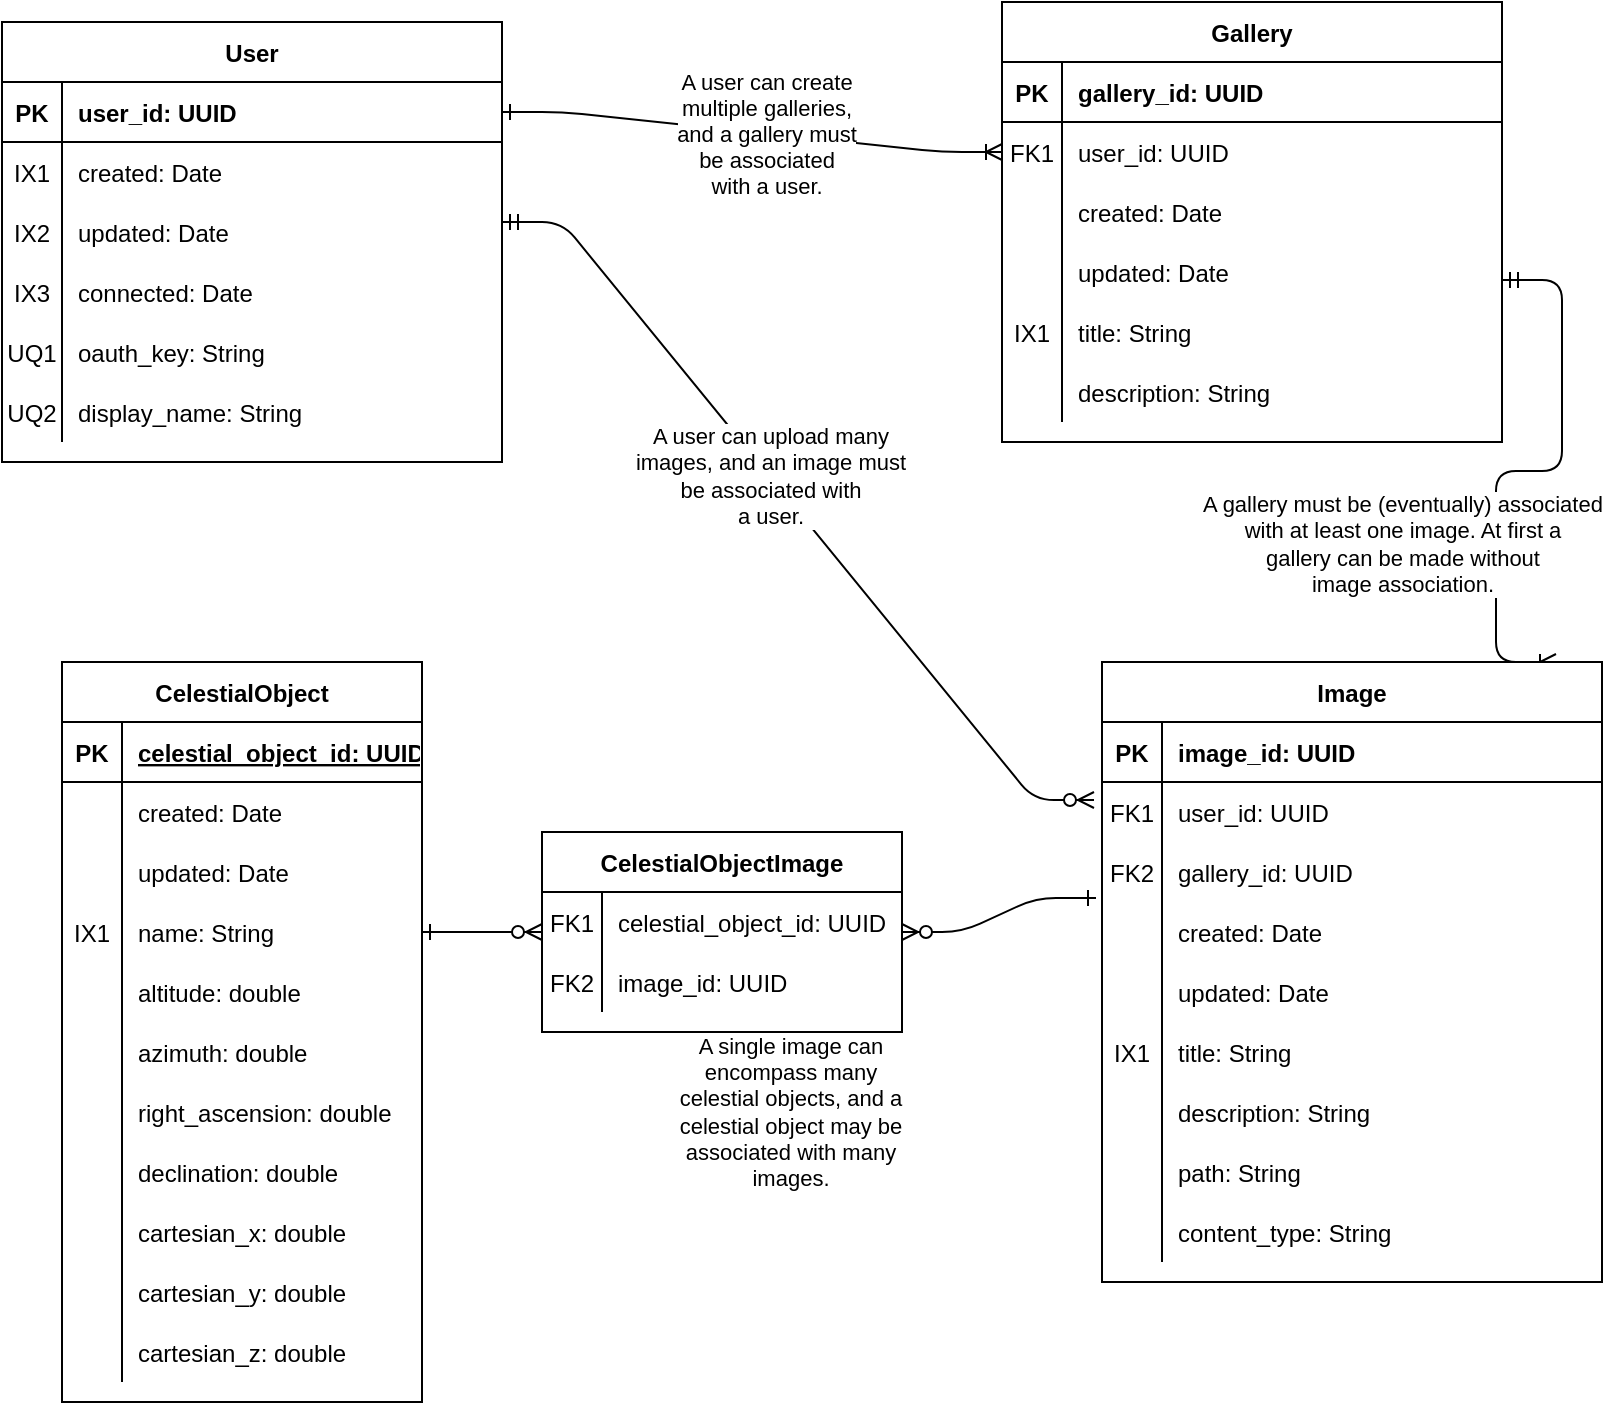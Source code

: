 <mxfile version="14.4.6" type="device"><diagram id="R2lEEEUBdFMjLlhIrx00" name="Page-1"><mxGraphModel dx="1422" dy="791" grid="1" gridSize="10" guides="1" tooltips="1" connect="1" arrows="1" fold="1" page="1" pageScale="1" pageWidth="850" pageHeight="1100" math="0" shadow="0" extFonts="Permanent Marker^https://fonts.googleapis.com/css?family=Permanent+Marker"><root><mxCell id="0"/><mxCell id="1" parent="0"/><mxCell id="C-vyLk0tnHw3VtMMgP7b-1" value="" style="edgeStyle=entityRelationEdgeStyle;endArrow=ERoneToMany;startArrow=ERone;endFill=0;startFill=0;entryX=0;entryY=0.5;entryDx=0;entryDy=0;" parent="1" source="C-vyLk0tnHw3VtMMgP7b-24" target="vLoRYLXbS6S1RseiI0QQ-37" edge="1"><mxGeometry width="100" height="100" relative="1" as="geometry"><mxPoint x="340" y="720" as="sourcePoint"/><mxPoint x="440" y="620" as="targetPoint"/></mxGeometry></mxCell><mxCell id="vLoRYLXbS6S1RseiI0QQ-40" value="&lt;div&gt;A user can create&lt;/div&gt;&lt;div&gt;multiple galleries,&lt;/div&gt;&lt;div&gt;and a gallery must&lt;/div&gt;&lt;div&gt;be associated&lt;/div&gt;&lt;div&gt;with a user.&lt;br&gt;&lt;/div&gt;" style="edgeLabel;html=1;align=center;verticalAlign=middle;resizable=0;points=[];" parent="C-vyLk0tnHw3VtMMgP7b-1" vertex="1" connectable="0"><mxGeometry x="0.053" relative="1" as="geometry"><mxPoint as="offset"/></mxGeometry></mxCell><mxCell id="C-vyLk0tnHw3VtMMgP7b-12" value="" style="edgeStyle=entityRelationEdgeStyle;endArrow=ERoneToMany;startArrow=ERmandOne;endFill=0;startFill=0;entryX=0.908;entryY=-0.003;entryDx=0;entryDy=0;entryPerimeter=0;" parent="1" edge="1"><mxGeometry width="100" height="100" relative="1" as="geometry"><mxPoint x="790" y="239.03" as="sourcePoint"/><mxPoint x="817" y="430.0" as="targetPoint"/></mxGeometry></mxCell><mxCell id="vLoRYLXbS6S1RseiI0QQ-46" value="&lt;div&gt;A gallery must be (eventually) associated&lt;/div&gt;&lt;div&gt;with at least one image. At first a&lt;/div&gt;&lt;div&gt;gallery can be made without&lt;/div&gt;&lt;div&gt;image association.&lt;/div&gt;" style="edgeLabel;html=1;align=center;verticalAlign=middle;resizable=0;points=[];" parent="C-vyLk0tnHw3VtMMgP7b-12" vertex="1" connectable="0"><mxGeometry x="0.116" y="1" relative="1" as="geometry"><mxPoint x="-48" y="35.97" as="offset"/></mxGeometry></mxCell><mxCell id="C-vyLk0tnHw3VtMMgP7b-2" value="Gallery" style="shape=table;startSize=30;container=1;collapsible=1;childLayout=tableLayout;fixedRows=1;rowLines=0;fontStyle=1;align=center;resizeLast=1;" parent="1" vertex="1"><mxGeometry x="540" y="100" width="250" height="220" as="geometry"/></mxCell><mxCell id="C-vyLk0tnHw3VtMMgP7b-3" value="" style="shape=partialRectangle;collapsible=0;dropTarget=0;pointerEvents=0;fillColor=none;points=[[0,0.5],[1,0.5]];portConstraint=eastwest;top=0;left=0;right=0;bottom=1;" parent="C-vyLk0tnHw3VtMMgP7b-2" vertex="1"><mxGeometry y="30" width="250" height="30" as="geometry"/></mxCell><mxCell id="C-vyLk0tnHw3VtMMgP7b-4" value="PK" style="shape=partialRectangle;overflow=hidden;connectable=0;fillColor=none;top=0;left=0;bottom=0;right=0;fontStyle=1;" parent="C-vyLk0tnHw3VtMMgP7b-3" vertex="1"><mxGeometry width="30" height="30" as="geometry"/></mxCell><mxCell id="C-vyLk0tnHw3VtMMgP7b-5" value="gallery_id: UUID" style="shape=partialRectangle;overflow=hidden;connectable=0;fillColor=none;top=0;left=0;bottom=0;right=0;align=left;spacingLeft=6;fontStyle=1;" parent="C-vyLk0tnHw3VtMMgP7b-3" vertex="1"><mxGeometry x="30" width="220" height="30" as="geometry"/></mxCell><mxCell id="vLoRYLXbS6S1RseiI0QQ-37" value="" style="shape=partialRectangle;collapsible=0;dropTarget=0;pointerEvents=0;fillColor=none;points=[[0,0.5],[1,0.5]];portConstraint=eastwest;top=0;left=0;right=0;bottom=0;" parent="C-vyLk0tnHw3VtMMgP7b-2" vertex="1"><mxGeometry y="60" width="250" height="30" as="geometry"/></mxCell><mxCell id="vLoRYLXbS6S1RseiI0QQ-38" value="FK1" style="shape=partialRectangle;overflow=hidden;connectable=0;fillColor=none;top=0;left=0;bottom=0;right=0;" parent="vLoRYLXbS6S1RseiI0QQ-37" vertex="1"><mxGeometry width="30" height="30" as="geometry"/></mxCell><mxCell id="vLoRYLXbS6S1RseiI0QQ-39" value="user_id: UUID" style="shape=partialRectangle;overflow=hidden;connectable=0;fillColor=none;top=0;left=0;bottom=0;right=0;align=left;spacingLeft=6;" parent="vLoRYLXbS6S1RseiI0QQ-37" vertex="1"><mxGeometry x="30" width="220" height="30" as="geometry"/></mxCell><mxCell id="C-vyLk0tnHw3VtMMgP7b-6" value="" style="shape=partialRectangle;collapsible=0;dropTarget=0;pointerEvents=0;fillColor=none;points=[[0,0.5],[1,0.5]];portConstraint=eastwest;top=0;left=0;right=0;bottom=0;" parent="C-vyLk0tnHw3VtMMgP7b-2" vertex="1"><mxGeometry y="90" width="250" height="30" as="geometry"/></mxCell><mxCell id="C-vyLk0tnHw3VtMMgP7b-7" value="" style="shape=partialRectangle;overflow=hidden;connectable=0;fillColor=none;top=0;left=0;bottom=0;right=0;" parent="C-vyLk0tnHw3VtMMgP7b-6" vertex="1"><mxGeometry width="30" height="30" as="geometry"/></mxCell><mxCell id="C-vyLk0tnHw3VtMMgP7b-8" value="created: Date" style="shape=partialRectangle;overflow=hidden;connectable=0;fillColor=none;top=0;left=0;bottom=0;right=0;align=left;spacingLeft=6;" parent="C-vyLk0tnHw3VtMMgP7b-6" vertex="1"><mxGeometry x="30" width="220" height="30" as="geometry"/></mxCell><mxCell id="C-vyLk0tnHw3VtMMgP7b-9" value="" style="shape=partialRectangle;collapsible=0;dropTarget=0;pointerEvents=0;fillColor=none;points=[[0,0.5],[1,0.5]];portConstraint=eastwest;top=0;left=0;right=0;bottom=0;" parent="C-vyLk0tnHw3VtMMgP7b-2" vertex="1"><mxGeometry y="120" width="250" height="30" as="geometry"/></mxCell><mxCell id="C-vyLk0tnHw3VtMMgP7b-10" value="" style="shape=partialRectangle;overflow=hidden;connectable=0;fillColor=none;top=0;left=0;bottom=0;right=0;" parent="C-vyLk0tnHw3VtMMgP7b-9" vertex="1"><mxGeometry width="30" height="30" as="geometry"/></mxCell><mxCell id="C-vyLk0tnHw3VtMMgP7b-11" value="updated: Date" style="shape=partialRectangle;overflow=hidden;connectable=0;fillColor=none;top=0;left=0;bottom=0;right=0;align=left;spacingLeft=6;" parent="C-vyLk0tnHw3VtMMgP7b-9" vertex="1"><mxGeometry x="30" width="220" height="30" as="geometry"/></mxCell><mxCell id="vLoRYLXbS6S1RseiI0QQ-13" value="" style="shape=partialRectangle;collapsible=0;dropTarget=0;pointerEvents=0;fillColor=none;points=[[0,0.5],[1,0.5]];portConstraint=eastwest;top=0;left=0;right=0;bottom=0;" parent="C-vyLk0tnHw3VtMMgP7b-2" vertex="1"><mxGeometry y="150" width="250" height="30" as="geometry"/></mxCell><mxCell id="vLoRYLXbS6S1RseiI0QQ-14" value="IX1" style="shape=partialRectangle;overflow=hidden;connectable=0;fillColor=none;top=0;left=0;bottom=0;right=0;" parent="vLoRYLXbS6S1RseiI0QQ-13" vertex="1"><mxGeometry width="30" height="30" as="geometry"/></mxCell><mxCell id="vLoRYLXbS6S1RseiI0QQ-15" value="title: String" style="shape=partialRectangle;overflow=hidden;connectable=0;fillColor=none;top=0;left=0;bottom=0;right=0;align=left;spacingLeft=6;" parent="vLoRYLXbS6S1RseiI0QQ-13" vertex="1"><mxGeometry x="30" width="220" height="30" as="geometry"/></mxCell><mxCell id="vLoRYLXbS6S1RseiI0QQ-16" value="" style="shape=partialRectangle;collapsible=0;dropTarget=0;pointerEvents=0;fillColor=none;points=[[0,0.5],[1,0.5]];portConstraint=eastwest;top=0;left=0;right=0;bottom=0;" parent="C-vyLk0tnHw3VtMMgP7b-2" vertex="1"><mxGeometry y="180" width="250" height="30" as="geometry"/></mxCell><mxCell id="vLoRYLXbS6S1RseiI0QQ-17" value="" style="shape=partialRectangle;overflow=hidden;connectable=0;fillColor=none;top=0;left=0;bottom=0;right=0;" parent="vLoRYLXbS6S1RseiI0QQ-16" vertex="1"><mxGeometry width="30" height="30" as="geometry"/></mxCell><mxCell id="vLoRYLXbS6S1RseiI0QQ-18" value="description: String" style="shape=partialRectangle;overflow=hidden;connectable=0;fillColor=none;top=0;left=0;bottom=0;right=0;align=left;spacingLeft=6;" parent="vLoRYLXbS6S1RseiI0QQ-16" vertex="1"><mxGeometry x="30" width="220" height="30" as="geometry"/></mxCell><mxCell id="C-vyLk0tnHw3VtMMgP7b-13" value="Image" style="shape=table;startSize=30;container=1;collapsible=1;childLayout=tableLayout;fixedRows=1;rowLines=0;fontStyle=1;align=center;resizeLast=1;" parent="1" vertex="1"><mxGeometry x="590" y="430" width="250" height="310" as="geometry"/></mxCell><mxCell id="C-vyLk0tnHw3VtMMgP7b-14" value="" style="shape=partialRectangle;collapsible=0;dropTarget=0;pointerEvents=0;fillColor=none;points=[[0,0.5],[1,0.5]];portConstraint=eastwest;top=0;left=0;right=0;bottom=1;" parent="C-vyLk0tnHw3VtMMgP7b-13" vertex="1"><mxGeometry y="30" width="250" height="30" as="geometry"/></mxCell><mxCell id="C-vyLk0tnHw3VtMMgP7b-15" value="PK" style="shape=partialRectangle;overflow=hidden;connectable=0;fillColor=none;top=0;left=0;bottom=0;right=0;fontStyle=1;" parent="C-vyLk0tnHw3VtMMgP7b-14" vertex="1"><mxGeometry width="30" height="30" as="geometry"/></mxCell><mxCell id="C-vyLk0tnHw3VtMMgP7b-16" value="image_id: UUID" style="shape=partialRectangle;overflow=hidden;connectable=0;fillColor=none;top=0;left=0;bottom=0;right=0;align=left;spacingLeft=6;fontStyle=1;" parent="C-vyLk0tnHw3VtMMgP7b-14" vertex="1"><mxGeometry x="30" width="220" height="30" as="geometry"/></mxCell><mxCell id="vLoRYLXbS6S1RseiI0QQ-42" value="" style="shape=partialRectangle;collapsible=0;dropTarget=0;pointerEvents=0;fillColor=none;points=[[0,0.5],[1,0.5]];portConstraint=eastwest;top=0;left=0;right=0;bottom=0;" parent="C-vyLk0tnHw3VtMMgP7b-13" vertex="1"><mxGeometry y="60" width="250" height="30" as="geometry"/></mxCell><mxCell id="vLoRYLXbS6S1RseiI0QQ-43" value="FK1" style="shape=partialRectangle;overflow=hidden;connectable=0;fillColor=none;top=0;left=0;bottom=0;right=0;" parent="vLoRYLXbS6S1RseiI0QQ-42" vertex="1"><mxGeometry width="30" height="30" as="geometry"/></mxCell><mxCell id="vLoRYLXbS6S1RseiI0QQ-44" value="user_id: UUID" style="shape=partialRectangle;overflow=hidden;connectable=0;fillColor=none;top=0;left=0;bottom=0;right=0;align=left;spacingLeft=6;" parent="vLoRYLXbS6S1RseiI0QQ-42" vertex="1"><mxGeometry x="30" width="220" height="30" as="geometry"/></mxCell><mxCell id="vLoRYLXbS6S1RseiI0QQ-47" value="" style="shape=partialRectangle;collapsible=0;dropTarget=0;pointerEvents=0;fillColor=none;points=[[0,0.5],[1,0.5]];portConstraint=eastwest;top=0;left=0;right=0;bottom=0;" parent="C-vyLk0tnHw3VtMMgP7b-13" vertex="1"><mxGeometry y="90" width="250" height="30" as="geometry"/></mxCell><mxCell id="vLoRYLXbS6S1RseiI0QQ-48" value="FK2" style="shape=partialRectangle;overflow=hidden;connectable=0;fillColor=none;top=0;left=0;bottom=0;right=0;" parent="vLoRYLXbS6S1RseiI0QQ-47" vertex="1"><mxGeometry width="30" height="30" as="geometry"/></mxCell><mxCell id="vLoRYLXbS6S1RseiI0QQ-49" value="gallery_id: UUID" style="shape=partialRectangle;overflow=hidden;connectable=0;fillColor=none;top=0;left=0;bottom=0;right=0;align=left;spacingLeft=6;" parent="vLoRYLXbS6S1RseiI0QQ-47" vertex="1"><mxGeometry x="30" width="220" height="30" as="geometry"/></mxCell><mxCell id="C-vyLk0tnHw3VtMMgP7b-17" value="" style="shape=partialRectangle;collapsible=0;dropTarget=0;pointerEvents=0;fillColor=none;points=[[0,0.5],[1,0.5]];portConstraint=eastwest;top=0;left=0;right=0;bottom=0;" parent="C-vyLk0tnHw3VtMMgP7b-13" vertex="1"><mxGeometry y="120" width="250" height="30" as="geometry"/></mxCell><mxCell id="C-vyLk0tnHw3VtMMgP7b-18" value="" style="shape=partialRectangle;overflow=hidden;connectable=0;fillColor=none;top=0;left=0;bottom=0;right=0;" parent="C-vyLk0tnHw3VtMMgP7b-17" vertex="1"><mxGeometry width="30" height="30" as="geometry"/></mxCell><mxCell id="C-vyLk0tnHw3VtMMgP7b-19" value="created: Date" style="shape=partialRectangle;overflow=hidden;connectable=0;fillColor=none;top=0;left=0;bottom=0;right=0;align=left;spacingLeft=6;" parent="C-vyLk0tnHw3VtMMgP7b-17" vertex="1"><mxGeometry x="30" width="220" height="30" as="geometry"/></mxCell><mxCell id="C-vyLk0tnHw3VtMMgP7b-20" value="" style="shape=partialRectangle;collapsible=0;dropTarget=0;pointerEvents=0;fillColor=none;points=[[0,0.5],[1,0.5]];portConstraint=eastwest;top=0;left=0;right=0;bottom=0;" parent="C-vyLk0tnHw3VtMMgP7b-13" vertex="1"><mxGeometry y="150" width="250" height="30" as="geometry"/></mxCell><mxCell id="C-vyLk0tnHw3VtMMgP7b-21" value="" style="shape=partialRectangle;overflow=hidden;connectable=0;fillColor=none;top=0;left=0;bottom=0;right=0;" parent="C-vyLk0tnHw3VtMMgP7b-20" vertex="1"><mxGeometry width="30" height="30" as="geometry"/></mxCell><mxCell id="C-vyLk0tnHw3VtMMgP7b-22" value="updated: Date" style="shape=partialRectangle;overflow=hidden;connectable=0;fillColor=none;top=0;left=0;bottom=0;right=0;align=left;spacingLeft=6;" parent="C-vyLk0tnHw3VtMMgP7b-20" vertex="1"><mxGeometry x="30" width="220" height="30" as="geometry"/></mxCell><mxCell id="vLoRYLXbS6S1RseiI0QQ-19" value="" style="shape=partialRectangle;collapsible=0;dropTarget=0;pointerEvents=0;fillColor=none;points=[[0,0.5],[1,0.5]];portConstraint=eastwest;top=0;left=0;right=0;bottom=0;" parent="C-vyLk0tnHw3VtMMgP7b-13" vertex="1"><mxGeometry y="180" width="250" height="30" as="geometry"/></mxCell><mxCell id="vLoRYLXbS6S1RseiI0QQ-20" value="IX1" style="shape=partialRectangle;overflow=hidden;connectable=0;fillColor=none;top=0;left=0;bottom=0;right=0;" parent="vLoRYLXbS6S1RseiI0QQ-19" vertex="1"><mxGeometry width="30" height="30" as="geometry"/></mxCell><mxCell id="vLoRYLXbS6S1RseiI0QQ-21" value="title: String" style="shape=partialRectangle;overflow=hidden;connectable=0;fillColor=none;top=0;left=0;bottom=0;right=0;align=left;spacingLeft=6;" parent="vLoRYLXbS6S1RseiI0QQ-19" vertex="1"><mxGeometry x="30" width="220" height="30" as="geometry"/></mxCell><mxCell id="vLoRYLXbS6S1RseiI0QQ-22" value="" style="shape=partialRectangle;collapsible=0;dropTarget=0;pointerEvents=0;fillColor=none;points=[[0,0.5],[1,0.5]];portConstraint=eastwest;top=0;left=0;right=0;bottom=0;" parent="C-vyLk0tnHw3VtMMgP7b-13" vertex="1"><mxGeometry y="210" width="250" height="30" as="geometry"/></mxCell><mxCell id="vLoRYLXbS6S1RseiI0QQ-23" value="" style="shape=partialRectangle;overflow=hidden;connectable=0;fillColor=none;top=0;left=0;bottom=0;right=0;" parent="vLoRYLXbS6S1RseiI0QQ-22" vertex="1"><mxGeometry width="30" height="30" as="geometry"/></mxCell><mxCell id="vLoRYLXbS6S1RseiI0QQ-24" value="description: String" style="shape=partialRectangle;overflow=hidden;connectable=0;fillColor=none;top=0;left=0;bottom=0;right=0;align=left;spacingLeft=6;" parent="vLoRYLXbS6S1RseiI0QQ-22" vertex="1"><mxGeometry x="30" width="220" height="30" as="geometry"/></mxCell><mxCell id="vLoRYLXbS6S1RseiI0QQ-28" value="" style="shape=partialRectangle;collapsible=0;dropTarget=0;pointerEvents=0;fillColor=none;points=[[0,0.5],[1,0.5]];portConstraint=eastwest;top=0;left=0;right=0;bottom=0;" parent="C-vyLk0tnHw3VtMMgP7b-13" vertex="1"><mxGeometry y="240" width="250" height="30" as="geometry"/></mxCell><mxCell id="vLoRYLXbS6S1RseiI0QQ-29" value="" style="shape=partialRectangle;overflow=hidden;connectable=0;fillColor=none;top=0;left=0;bottom=0;right=0;" parent="vLoRYLXbS6S1RseiI0QQ-28" vertex="1"><mxGeometry width="30" height="30" as="geometry"/></mxCell><mxCell id="vLoRYLXbS6S1RseiI0QQ-30" value="path: String" style="shape=partialRectangle;overflow=hidden;connectable=0;fillColor=none;top=0;left=0;bottom=0;right=0;align=left;spacingLeft=6;" parent="vLoRYLXbS6S1RseiI0QQ-28" vertex="1"><mxGeometry x="30" width="220" height="30" as="geometry"/></mxCell><mxCell id="vLoRYLXbS6S1RseiI0QQ-34" value="" style="shape=partialRectangle;collapsible=0;dropTarget=0;pointerEvents=0;fillColor=none;points=[[0,0.5],[1,0.5]];portConstraint=eastwest;top=0;left=0;right=0;bottom=0;" parent="C-vyLk0tnHw3VtMMgP7b-13" vertex="1"><mxGeometry y="270" width="250" height="30" as="geometry"/></mxCell><mxCell id="vLoRYLXbS6S1RseiI0QQ-35" value="" style="shape=partialRectangle;overflow=hidden;connectable=0;fillColor=none;top=0;left=0;bottom=0;right=0;" parent="vLoRYLXbS6S1RseiI0QQ-34" vertex="1"><mxGeometry width="30" height="30" as="geometry"/></mxCell><mxCell id="vLoRYLXbS6S1RseiI0QQ-36" value="content_type: String" style="shape=partialRectangle;overflow=hidden;connectable=0;fillColor=none;top=0;left=0;bottom=0;right=0;align=left;spacingLeft=6;" parent="vLoRYLXbS6S1RseiI0QQ-34" vertex="1"><mxGeometry x="30" width="220" height="30" as="geometry"/></mxCell><mxCell id="C-vyLk0tnHw3VtMMgP7b-23" value="User" style="shape=table;startSize=30;container=1;collapsible=1;childLayout=tableLayout;fixedRows=1;rowLines=0;fontStyle=1;align=center;resizeLast=1;" parent="1" vertex="1"><mxGeometry x="40" y="110" width="250" height="220" as="geometry"/></mxCell><mxCell id="C-vyLk0tnHw3VtMMgP7b-24" value="" style="shape=partialRectangle;collapsible=0;dropTarget=0;pointerEvents=0;fillColor=none;points=[[0,0.5],[1,0.5]];portConstraint=eastwest;top=0;left=0;right=0;bottom=1;" parent="C-vyLk0tnHw3VtMMgP7b-23" vertex="1"><mxGeometry y="30" width="250" height="30" as="geometry"/></mxCell><mxCell id="C-vyLk0tnHw3VtMMgP7b-25" value="PK" style="shape=partialRectangle;overflow=hidden;connectable=0;fillColor=none;top=0;left=0;bottom=0;right=0;fontStyle=1;" parent="C-vyLk0tnHw3VtMMgP7b-24" vertex="1"><mxGeometry width="30" height="30" as="geometry"/></mxCell><mxCell id="C-vyLk0tnHw3VtMMgP7b-26" value="user_id: UUID " style="shape=partialRectangle;overflow=hidden;connectable=0;fillColor=none;top=0;left=0;bottom=0;right=0;align=left;spacingLeft=6;fontStyle=1;" parent="C-vyLk0tnHw3VtMMgP7b-24" vertex="1"><mxGeometry x="30" width="220" height="30" as="geometry"/></mxCell><mxCell id="C-vyLk0tnHw3VtMMgP7b-27" value="" style="shape=partialRectangle;collapsible=0;dropTarget=0;pointerEvents=0;fillColor=none;points=[[0,0.5],[1,0.5]];portConstraint=eastwest;top=0;left=0;right=0;bottom=0;" parent="C-vyLk0tnHw3VtMMgP7b-23" vertex="1"><mxGeometry y="60" width="250" height="30" as="geometry"/></mxCell><mxCell id="C-vyLk0tnHw3VtMMgP7b-28" value="IX1" style="shape=partialRectangle;overflow=hidden;connectable=0;fillColor=none;top=0;left=0;bottom=0;right=0;" parent="C-vyLk0tnHw3VtMMgP7b-27" vertex="1"><mxGeometry width="30" height="30" as="geometry"/></mxCell><mxCell id="C-vyLk0tnHw3VtMMgP7b-29" value="created: Date" style="shape=partialRectangle;overflow=hidden;connectable=0;fillColor=none;top=0;left=0;bottom=0;right=0;align=left;spacingLeft=6;" parent="C-vyLk0tnHw3VtMMgP7b-27" vertex="1"><mxGeometry x="30" width="220" height="30" as="geometry"/></mxCell><mxCell id="vLoRYLXbS6S1RseiI0QQ-1" value="" style="shape=partialRectangle;collapsible=0;dropTarget=0;pointerEvents=0;fillColor=none;points=[[0,0.5],[1,0.5]];portConstraint=eastwest;top=0;left=0;right=0;bottom=0;" parent="C-vyLk0tnHw3VtMMgP7b-23" vertex="1"><mxGeometry y="90" width="250" height="30" as="geometry"/></mxCell><mxCell id="vLoRYLXbS6S1RseiI0QQ-2" value="IX2" style="shape=partialRectangle;overflow=hidden;connectable=0;fillColor=none;top=0;left=0;bottom=0;right=0;" parent="vLoRYLXbS6S1RseiI0QQ-1" vertex="1"><mxGeometry width="30" height="30" as="geometry"/></mxCell><mxCell id="vLoRYLXbS6S1RseiI0QQ-3" value="updated: Date" style="shape=partialRectangle;overflow=hidden;connectable=0;fillColor=none;top=0;left=0;bottom=0;right=0;align=left;spacingLeft=6;" parent="vLoRYLXbS6S1RseiI0QQ-1" vertex="1"><mxGeometry x="30" width="220" height="30" as="geometry"/></mxCell><mxCell id="vLoRYLXbS6S1RseiI0QQ-4" value="" style="shape=partialRectangle;collapsible=0;dropTarget=0;pointerEvents=0;fillColor=none;points=[[0,0.5],[1,0.5]];portConstraint=eastwest;top=0;left=0;right=0;bottom=0;" parent="C-vyLk0tnHw3VtMMgP7b-23" vertex="1"><mxGeometry y="120" width="250" height="30" as="geometry"/></mxCell><mxCell id="vLoRYLXbS6S1RseiI0QQ-5" value="IX3" style="shape=partialRectangle;overflow=hidden;connectable=0;fillColor=none;top=0;left=0;bottom=0;right=0;" parent="vLoRYLXbS6S1RseiI0QQ-4" vertex="1"><mxGeometry width="30" height="30" as="geometry"/></mxCell><mxCell id="vLoRYLXbS6S1RseiI0QQ-6" value="connected: Date" style="shape=partialRectangle;overflow=hidden;connectable=0;fillColor=none;top=0;left=0;bottom=0;right=0;align=left;spacingLeft=6;" parent="vLoRYLXbS6S1RseiI0QQ-4" vertex="1"><mxGeometry x="30" width="220" height="30" as="geometry"/></mxCell><mxCell id="vLoRYLXbS6S1RseiI0QQ-7" value="" style="shape=partialRectangle;collapsible=0;dropTarget=0;pointerEvents=0;fillColor=none;points=[[0,0.5],[1,0.5]];portConstraint=eastwest;top=0;left=0;right=0;bottom=0;" parent="C-vyLk0tnHw3VtMMgP7b-23" vertex="1"><mxGeometry y="150" width="250" height="30" as="geometry"/></mxCell><mxCell id="vLoRYLXbS6S1RseiI0QQ-8" value="UQ1" style="shape=partialRectangle;overflow=hidden;connectable=0;fillColor=none;top=0;left=0;bottom=0;right=0;" parent="vLoRYLXbS6S1RseiI0QQ-7" vertex="1"><mxGeometry width="30" height="30" as="geometry"/></mxCell><mxCell id="vLoRYLXbS6S1RseiI0QQ-9" value="oauth_key: String" style="shape=partialRectangle;overflow=hidden;connectable=0;fillColor=none;top=0;left=0;bottom=0;right=0;align=left;spacingLeft=6;" parent="vLoRYLXbS6S1RseiI0QQ-7" vertex="1"><mxGeometry x="30" width="220" height="30" as="geometry"/></mxCell><mxCell id="vLoRYLXbS6S1RseiI0QQ-10" value="" style="shape=partialRectangle;collapsible=0;dropTarget=0;pointerEvents=0;fillColor=none;points=[[0,0.5],[1,0.5]];portConstraint=eastwest;top=0;left=0;right=0;bottom=0;" parent="C-vyLk0tnHw3VtMMgP7b-23" vertex="1"><mxGeometry y="180" width="250" height="30" as="geometry"/></mxCell><mxCell id="vLoRYLXbS6S1RseiI0QQ-11" value="UQ2" style="shape=partialRectangle;overflow=hidden;connectable=0;fillColor=none;top=0;left=0;bottom=0;right=0;" parent="vLoRYLXbS6S1RseiI0QQ-10" vertex="1"><mxGeometry width="30" height="30" as="geometry"/></mxCell><mxCell id="vLoRYLXbS6S1RseiI0QQ-12" value="display_name: String" style="shape=partialRectangle;overflow=hidden;connectable=0;fillColor=none;top=0;left=0;bottom=0;right=0;align=left;spacingLeft=6;" parent="vLoRYLXbS6S1RseiI0QQ-10" vertex="1"><mxGeometry x="30" width="220" height="30" as="geometry"/></mxCell><mxCell id="vLoRYLXbS6S1RseiI0QQ-41" value="" style="edgeStyle=entityRelationEdgeStyle;fontSize=12;html=1;endArrow=ERzeroToMany;startArrow=ERmandOne;entryX=-0.016;entryY=0.3;entryDx=0;entryDy=0;entryPerimeter=0;" parent="1" target="vLoRYLXbS6S1RseiI0QQ-42" edge="1"><mxGeometry width="100" height="100" relative="1" as="geometry"><mxPoint x="290" y="210" as="sourcePoint"/><mxPoint x="470" y="390" as="targetPoint"/></mxGeometry></mxCell><mxCell id="vLoRYLXbS6S1RseiI0QQ-45" value="&lt;div&gt;A user can upload many&lt;/div&gt;&lt;div&gt;images, and an image must&lt;/div&gt;&lt;div&gt;be associated with&lt;/div&gt;&lt;div&gt;a user.&lt;br&gt;&lt;/div&gt;" style="edgeLabel;html=1;align=center;verticalAlign=middle;resizable=0;points=[];" parent="vLoRYLXbS6S1RseiI0QQ-41" vertex="1" connectable="0"><mxGeometry x="-0.105" relative="1" as="geometry"><mxPoint as="offset"/></mxGeometry></mxCell><mxCell id="vLoRYLXbS6S1RseiI0QQ-62" value="CelestialObject" style="shape=table;startSize=30;container=1;collapsible=1;childLayout=tableLayout;fixedRows=1;rowLines=0;fontStyle=1;align=center;resizeLast=1;" parent="1" vertex="1"><mxGeometry x="70" y="430" width="180" height="370" as="geometry"/></mxCell><mxCell id="vLoRYLXbS6S1RseiI0QQ-63" value="" style="shape=partialRectangle;collapsible=0;dropTarget=0;pointerEvents=0;fillColor=none;top=0;left=0;bottom=1;right=0;points=[[0,0.5],[1,0.5]];portConstraint=eastwest;" parent="vLoRYLXbS6S1RseiI0QQ-62" vertex="1"><mxGeometry y="30" width="180" height="30" as="geometry"/></mxCell><mxCell id="vLoRYLXbS6S1RseiI0QQ-64" value="PK" style="shape=partialRectangle;connectable=0;fillColor=none;top=0;left=0;bottom=0;right=0;fontStyle=1;overflow=hidden;" parent="vLoRYLXbS6S1RseiI0QQ-63" vertex="1"><mxGeometry width="30" height="30" as="geometry"/></mxCell><mxCell id="vLoRYLXbS6S1RseiI0QQ-65" value="celestial_object_id: UUID" style="shape=partialRectangle;connectable=0;fillColor=none;top=0;left=0;bottom=0;right=0;align=left;spacingLeft=6;fontStyle=5;overflow=hidden;" parent="vLoRYLXbS6S1RseiI0QQ-63" vertex="1"><mxGeometry x="30" width="150" height="30" as="geometry"/></mxCell><mxCell id="vLoRYLXbS6S1RseiI0QQ-106" value="" style="shape=partialRectangle;collapsible=0;dropTarget=0;pointerEvents=0;fillColor=none;points=[[0,0.5],[1,0.5]];portConstraint=eastwest;top=0;left=0;right=0;bottom=0;" parent="vLoRYLXbS6S1RseiI0QQ-62" vertex="1"><mxGeometry y="60" width="180" height="30" as="geometry"/></mxCell><mxCell id="vLoRYLXbS6S1RseiI0QQ-107" value="" style="shape=partialRectangle;overflow=hidden;connectable=0;fillColor=none;top=0;left=0;bottom=0;right=0;" parent="vLoRYLXbS6S1RseiI0QQ-106" vertex="1"><mxGeometry width="30" height="30" as="geometry"/></mxCell><mxCell id="vLoRYLXbS6S1RseiI0QQ-108" value="created: Date" style="shape=partialRectangle;overflow=hidden;connectable=0;fillColor=none;top=0;left=0;bottom=0;right=0;align=left;spacingLeft=6;" parent="vLoRYLXbS6S1RseiI0QQ-106" vertex="1"><mxGeometry x="30" width="150" height="30" as="geometry"/></mxCell><mxCell id="mfmMseZ4a-xkdIj7o6Ia-1" value="" style="shape=partialRectangle;collapsible=0;dropTarget=0;pointerEvents=0;fillColor=none;points=[[0,0.5],[1,0.5]];portConstraint=eastwest;top=0;left=0;right=0;bottom=0;" parent="vLoRYLXbS6S1RseiI0QQ-62" vertex="1"><mxGeometry y="90" width="180" height="30" as="geometry"/></mxCell><mxCell id="mfmMseZ4a-xkdIj7o6Ia-2" value="" style="shape=partialRectangle;overflow=hidden;connectable=0;fillColor=none;top=0;left=0;bottom=0;right=0;" parent="mfmMseZ4a-xkdIj7o6Ia-1" vertex="1"><mxGeometry width="30" height="30" as="geometry"/></mxCell><mxCell id="mfmMseZ4a-xkdIj7o6Ia-3" value="updated: Date" style="shape=partialRectangle;overflow=hidden;connectable=0;fillColor=none;top=0;left=0;bottom=0;right=0;align=left;spacingLeft=6;" parent="mfmMseZ4a-xkdIj7o6Ia-1" vertex="1"><mxGeometry x="30" width="150" height="30" as="geometry"/></mxCell><mxCell id="vLoRYLXbS6S1RseiI0QQ-66" value="" style="shape=partialRectangle;collapsible=0;dropTarget=0;pointerEvents=0;fillColor=none;top=0;left=0;bottom=0;right=0;points=[[0,0.5],[1,0.5]];portConstraint=eastwest;" parent="vLoRYLXbS6S1RseiI0QQ-62" vertex="1"><mxGeometry y="120" width="180" height="30" as="geometry"/></mxCell><mxCell id="vLoRYLXbS6S1RseiI0QQ-67" value="IX1" style="shape=partialRectangle;connectable=0;fillColor=none;top=0;left=0;bottom=0;right=0;editable=1;overflow=hidden;" parent="vLoRYLXbS6S1RseiI0QQ-66" vertex="1"><mxGeometry width="30" height="30" as="geometry"/></mxCell><mxCell id="vLoRYLXbS6S1RseiI0QQ-68" value="name: String" style="shape=partialRectangle;connectable=0;fillColor=none;top=0;left=0;bottom=0;right=0;align=left;spacingLeft=6;overflow=hidden;" parent="vLoRYLXbS6S1RseiI0QQ-66" vertex="1"><mxGeometry x="30" width="150" height="30" as="geometry"/></mxCell><mxCell id="vLoRYLXbS6S1RseiI0QQ-56" value="" style="shape=partialRectangle;collapsible=0;dropTarget=0;pointerEvents=0;fillColor=none;points=[[0,0.5],[1,0.5]];portConstraint=eastwest;top=0;left=0;right=0;bottom=0;" parent="vLoRYLXbS6S1RseiI0QQ-62" vertex="1"><mxGeometry y="150" width="180" height="30" as="geometry"/></mxCell><mxCell id="vLoRYLXbS6S1RseiI0QQ-57" value="" style="shape=partialRectangle;overflow=hidden;connectable=0;fillColor=none;top=0;left=0;bottom=0;right=0;" parent="vLoRYLXbS6S1RseiI0QQ-56" vertex="1"><mxGeometry width="30" height="30" as="geometry"/></mxCell><mxCell id="vLoRYLXbS6S1RseiI0QQ-58" value="altitude: double" style="shape=partialRectangle;overflow=hidden;connectable=0;fillColor=none;top=0;left=0;bottom=0;right=0;align=left;spacingLeft=6;" parent="vLoRYLXbS6S1RseiI0QQ-56" vertex="1"><mxGeometry x="30" width="150" height="30" as="geometry"/></mxCell><mxCell id="vLoRYLXbS6S1RseiI0QQ-59" value="" style="shape=partialRectangle;collapsible=0;dropTarget=0;pointerEvents=0;fillColor=none;points=[[0,0.5],[1,0.5]];portConstraint=eastwest;top=0;left=0;right=0;bottom=0;" parent="vLoRYLXbS6S1RseiI0QQ-62" vertex="1"><mxGeometry y="180" width="180" height="30" as="geometry"/></mxCell><mxCell id="vLoRYLXbS6S1RseiI0QQ-60" value="" style="shape=partialRectangle;overflow=hidden;connectable=0;fillColor=none;top=0;left=0;bottom=0;right=0;" parent="vLoRYLXbS6S1RseiI0QQ-59" vertex="1"><mxGeometry width="30" height="30" as="geometry"/></mxCell><mxCell id="vLoRYLXbS6S1RseiI0QQ-61" value="azimuth: double" style="shape=partialRectangle;overflow=hidden;connectable=0;fillColor=none;top=0;left=0;bottom=0;right=0;align=left;spacingLeft=6;" parent="vLoRYLXbS6S1RseiI0QQ-59" vertex="1"><mxGeometry x="30" width="150" height="30" as="geometry"/></mxCell><mxCell id="vLoRYLXbS6S1RseiI0QQ-91" value="" style="shape=partialRectangle;collapsible=0;dropTarget=0;pointerEvents=0;fillColor=none;points=[[0,0.5],[1,0.5]];portConstraint=eastwest;top=0;left=0;right=0;bottom=0;" parent="vLoRYLXbS6S1RseiI0QQ-62" vertex="1"><mxGeometry y="210" width="180" height="30" as="geometry"/></mxCell><mxCell id="vLoRYLXbS6S1RseiI0QQ-92" value="" style="shape=partialRectangle;overflow=hidden;connectable=0;fillColor=none;top=0;left=0;bottom=0;right=0;" parent="vLoRYLXbS6S1RseiI0QQ-91" vertex="1"><mxGeometry width="30" height="30" as="geometry"/></mxCell><mxCell id="vLoRYLXbS6S1RseiI0QQ-93" value="right_ascension: double" style="shape=partialRectangle;overflow=hidden;connectable=0;fillColor=none;top=0;left=0;bottom=0;right=0;align=left;spacingLeft=6;" parent="vLoRYLXbS6S1RseiI0QQ-91" vertex="1"><mxGeometry x="30" width="150" height="30" as="geometry"/></mxCell><mxCell id="vLoRYLXbS6S1RseiI0QQ-94" value="" style="shape=partialRectangle;collapsible=0;dropTarget=0;pointerEvents=0;fillColor=none;points=[[0,0.5],[1,0.5]];portConstraint=eastwest;top=0;left=0;right=0;bottom=0;" parent="vLoRYLXbS6S1RseiI0QQ-62" vertex="1"><mxGeometry y="240" width="180" height="30" as="geometry"/></mxCell><mxCell id="vLoRYLXbS6S1RseiI0QQ-95" value="" style="shape=partialRectangle;overflow=hidden;connectable=0;fillColor=none;top=0;left=0;bottom=0;right=0;" parent="vLoRYLXbS6S1RseiI0QQ-94" vertex="1"><mxGeometry width="30" height="30" as="geometry"/></mxCell><mxCell id="vLoRYLXbS6S1RseiI0QQ-96" value="declination: double" style="shape=partialRectangle;overflow=hidden;connectable=0;fillColor=none;top=0;left=0;bottom=0;right=0;align=left;spacingLeft=6;" parent="vLoRYLXbS6S1RseiI0QQ-94" vertex="1"><mxGeometry x="30" width="150" height="30" as="geometry"/></mxCell><mxCell id="vLoRYLXbS6S1RseiI0QQ-97" value="" style="shape=partialRectangle;collapsible=0;dropTarget=0;pointerEvents=0;fillColor=none;points=[[0,0.5],[1,0.5]];portConstraint=eastwest;top=0;left=0;right=0;bottom=0;" parent="vLoRYLXbS6S1RseiI0QQ-62" vertex="1"><mxGeometry y="270" width="180" height="30" as="geometry"/></mxCell><mxCell id="vLoRYLXbS6S1RseiI0QQ-98" value="" style="shape=partialRectangle;overflow=hidden;connectable=0;fillColor=none;top=0;left=0;bottom=0;right=0;" parent="vLoRYLXbS6S1RseiI0QQ-97" vertex="1"><mxGeometry width="30" height="30" as="geometry"/></mxCell><mxCell id="vLoRYLXbS6S1RseiI0QQ-99" value="cartesian_x: double" style="shape=partialRectangle;overflow=hidden;connectable=0;fillColor=none;top=0;left=0;bottom=0;right=0;align=left;spacingLeft=6;" parent="vLoRYLXbS6S1RseiI0QQ-97" vertex="1"><mxGeometry x="30" width="150" height="30" as="geometry"/></mxCell><mxCell id="vLoRYLXbS6S1RseiI0QQ-100" value="" style="shape=partialRectangle;collapsible=0;dropTarget=0;pointerEvents=0;fillColor=none;points=[[0,0.5],[1,0.5]];portConstraint=eastwest;top=0;left=0;right=0;bottom=0;" parent="vLoRYLXbS6S1RseiI0QQ-62" vertex="1"><mxGeometry y="300" width="180" height="30" as="geometry"/></mxCell><mxCell id="vLoRYLXbS6S1RseiI0QQ-101" value="" style="shape=partialRectangle;overflow=hidden;connectable=0;fillColor=none;top=0;left=0;bottom=0;right=0;" parent="vLoRYLXbS6S1RseiI0QQ-100" vertex="1"><mxGeometry width="30" height="30" as="geometry"/></mxCell><mxCell id="vLoRYLXbS6S1RseiI0QQ-102" value="cartesian_y: double" style="shape=partialRectangle;overflow=hidden;connectable=0;fillColor=none;top=0;left=0;bottom=0;right=0;align=left;spacingLeft=6;" parent="vLoRYLXbS6S1RseiI0QQ-100" vertex="1"><mxGeometry x="30" width="150" height="30" as="geometry"/></mxCell><mxCell id="vLoRYLXbS6S1RseiI0QQ-103" value="" style="shape=partialRectangle;collapsible=0;dropTarget=0;pointerEvents=0;fillColor=none;points=[[0,0.5],[1,0.5]];portConstraint=eastwest;top=0;left=0;right=0;bottom=0;" parent="vLoRYLXbS6S1RseiI0QQ-62" vertex="1"><mxGeometry y="330" width="180" height="30" as="geometry"/></mxCell><mxCell id="vLoRYLXbS6S1RseiI0QQ-104" value="" style="shape=partialRectangle;overflow=hidden;connectable=0;fillColor=none;top=0;left=0;bottom=0;right=0;" parent="vLoRYLXbS6S1RseiI0QQ-103" vertex="1"><mxGeometry width="30" height="30" as="geometry"/></mxCell><mxCell id="vLoRYLXbS6S1RseiI0QQ-105" value="cartesian_z: double" style="shape=partialRectangle;overflow=hidden;connectable=0;fillColor=none;top=0;left=0;bottom=0;right=0;align=left;spacingLeft=6;" parent="vLoRYLXbS6S1RseiI0QQ-103" vertex="1"><mxGeometry x="30" width="150" height="30" as="geometry"/></mxCell><mxCell id="vLoRYLXbS6S1RseiI0QQ-89" value="" style="edgeStyle=entityRelationEdgeStyle;fontSize=12;html=1;endArrow=ERzeroToMany;startArrow=ERone;exitX=1;exitY=0.5;exitDx=0;exitDy=0;entryX=0;entryY=0.5;entryDx=0;entryDy=0;startFill=0;endFill=1;" parent="1" source="vLoRYLXbS6S1RseiI0QQ-66" target="FaBtljBuWXa_D5TBV7z9-1" edge="1"><mxGeometry width="100" height="100" relative="1" as="geometry"><mxPoint x="250" y="710" as="sourcePoint"/><mxPoint x="350" y="610" as="targetPoint"/></mxGeometry></mxCell><mxCell id="vLoRYLXbS6S1RseiI0QQ-90" value="&lt;div&gt;A single image can&lt;/div&gt;&lt;div&gt;encompass many&lt;/div&gt;&lt;div&gt;celestial objects, and a &lt;br&gt;&lt;/div&gt;&lt;div&gt;celestial object may be&lt;/div&gt;&lt;div&gt;associated with many&lt;/div&gt;&lt;div&gt;images.&lt;br&gt;&lt;/div&gt;" style="edgeLabel;html=1;align=center;verticalAlign=middle;resizable=0;points=[];" parent="vLoRYLXbS6S1RseiI0QQ-89" vertex="1" connectable="0"><mxGeometry x="-0.127" y="1" relative="1" as="geometry"><mxPoint x="158" y="91" as="offset"/></mxGeometry></mxCell><mxCell id="FaBtljBuWXa_D5TBV7z9-1" value="CelestialObjectImage" style="shape=table;startSize=30;container=1;collapsible=1;childLayout=tableLayout;fixedRows=1;rowLines=0;fontStyle=1;align=center;resizeLast=1;" vertex="1" parent="1"><mxGeometry x="310" y="515" width="180" height="100" as="geometry"/></mxCell><mxCell id="FaBtljBuWXa_D5TBV7z9-5" value="" style="shape=partialRectangle;collapsible=0;dropTarget=0;pointerEvents=0;fillColor=none;top=0;left=0;bottom=0;right=0;points=[[0,0.5],[1,0.5]];portConstraint=eastwest;" vertex="1" parent="FaBtljBuWXa_D5TBV7z9-1"><mxGeometry y="30" width="180" height="30" as="geometry"/></mxCell><mxCell id="FaBtljBuWXa_D5TBV7z9-6" value="FK1" style="shape=partialRectangle;connectable=0;fillColor=none;top=0;left=0;bottom=0;right=0;editable=1;overflow=hidden;" vertex="1" parent="FaBtljBuWXa_D5TBV7z9-5"><mxGeometry width="30" height="30" as="geometry"/></mxCell><mxCell id="FaBtljBuWXa_D5TBV7z9-7" value="celestial_object_id: UUID" style="shape=partialRectangle;connectable=0;fillColor=none;top=0;left=0;bottom=0;right=0;align=left;spacingLeft=6;overflow=hidden;" vertex="1" parent="FaBtljBuWXa_D5TBV7z9-5"><mxGeometry x="30" width="150" height="30" as="geometry"/></mxCell><mxCell id="FaBtljBuWXa_D5TBV7z9-8" value="" style="shape=partialRectangle;collapsible=0;dropTarget=0;pointerEvents=0;fillColor=none;top=0;left=0;bottom=0;right=0;points=[[0,0.5],[1,0.5]];portConstraint=eastwest;" vertex="1" parent="FaBtljBuWXa_D5TBV7z9-1"><mxGeometry y="60" width="180" height="30" as="geometry"/></mxCell><mxCell id="FaBtljBuWXa_D5TBV7z9-9" value="FK2" style="shape=partialRectangle;connectable=0;fillColor=none;top=0;left=0;bottom=0;right=0;editable=1;overflow=hidden;" vertex="1" parent="FaBtljBuWXa_D5TBV7z9-8"><mxGeometry width="30" height="30" as="geometry"/></mxCell><mxCell id="FaBtljBuWXa_D5TBV7z9-10" value="image_id: UUID" style="shape=partialRectangle;connectable=0;fillColor=none;top=0;left=0;bottom=0;right=0;align=left;spacingLeft=6;overflow=hidden;" vertex="1" parent="FaBtljBuWXa_D5TBV7z9-8"><mxGeometry x="30" width="150" height="30" as="geometry"/></mxCell><mxCell id="FaBtljBuWXa_D5TBV7z9-14" value="" style="edgeStyle=entityRelationEdgeStyle;fontSize=12;html=1;endArrow=ERone;startArrow=ERzeroToMany;exitX=1;exitY=0.5;exitDx=0;exitDy=0;startFill=1;endFill=0;entryX=-0.012;entryY=-0.067;entryDx=0;entryDy=0;entryPerimeter=0;" edge="1" parent="1" source="FaBtljBuWXa_D5TBV7z9-1" target="C-vyLk0tnHw3VtMMgP7b-17"><mxGeometry width="100" height="100" relative="1" as="geometry"><mxPoint x="200" y="640" as="sourcePoint"/><mxPoint x="540" y="600" as="targetPoint"/></mxGeometry></mxCell></root></mxGraphModel></diagram></mxfile>